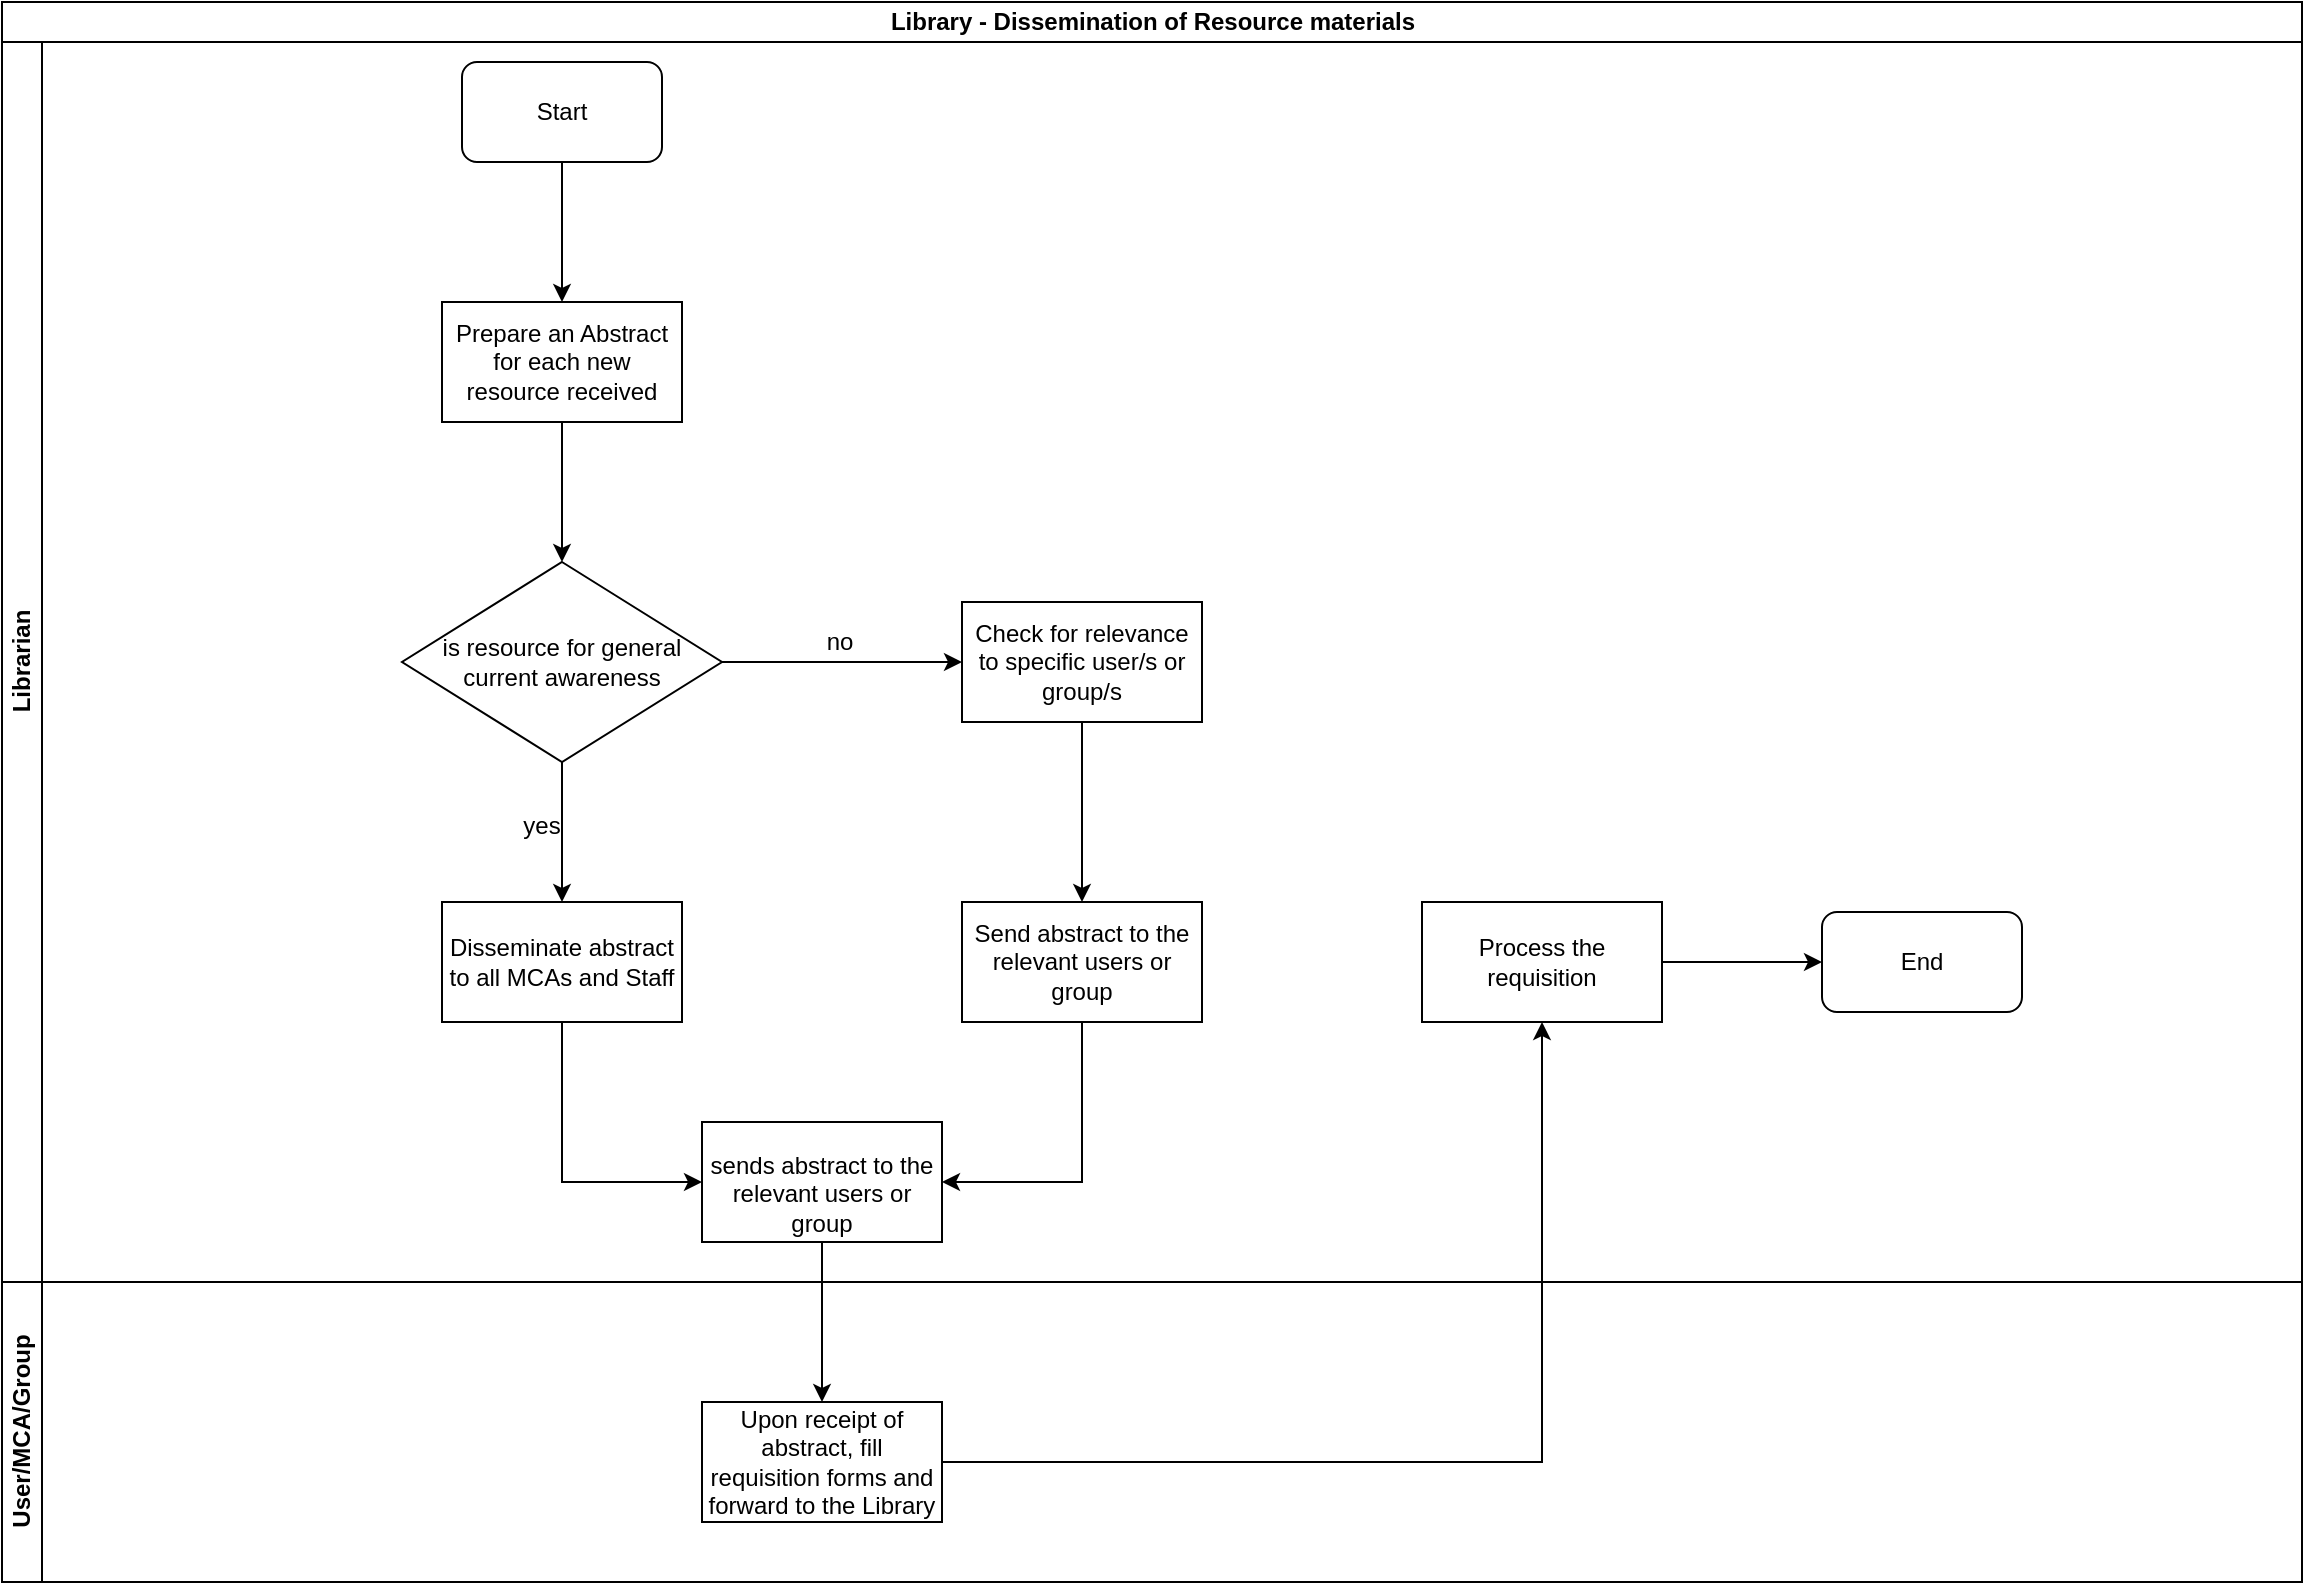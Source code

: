 <mxfile version="13.7.7" type="github">
  <diagram id="SXTozq6ZeHWE9rGXLbaS" name="Page-1">
    <mxGraphModel dx="910" dy="487" grid="1" gridSize="10" guides="1" tooltips="1" connect="1" arrows="1" fold="1" page="1" pageScale="1" pageWidth="1169" pageHeight="827" math="0" shadow="0">
      <root>
        <mxCell id="0" />
        <mxCell id="1" parent="0" />
        <mxCell id="UTaOz-EDOdCA6VJAc9xe-1" value="Library - Dissemination of Resource materials" style="swimlane;html=1;childLayout=stackLayout;resizeParent=1;resizeParentMax=0;horizontal=1;startSize=20;horizontalStack=0;" vertex="1" parent="1">
          <mxGeometry x="10" y="10" width="1150" height="790" as="geometry" />
        </mxCell>
        <mxCell id="UTaOz-EDOdCA6VJAc9xe-2" value="Librarian" style="swimlane;html=1;startSize=20;horizontal=0;" vertex="1" parent="UTaOz-EDOdCA6VJAc9xe-1">
          <mxGeometry y="20" width="1150" height="620" as="geometry" />
        </mxCell>
        <mxCell id="UTaOz-EDOdCA6VJAc9xe-5" value="Start" style="rounded=1;whiteSpace=wrap;html=1;" vertex="1" parent="UTaOz-EDOdCA6VJAc9xe-2">
          <mxGeometry x="230" y="10" width="100" height="50" as="geometry" />
        </mxCell>
        <mxCell id="UTaOz-EDOdCA6VJAc9xe-8" value="Prepare an Abstract for each new resource received" style="rounded=0;whiteSpace=wrap;html=1;" vertex="1" parent="UTaOz-EDOdCA6VJAc9xe-2">
          <mxGeometry x="220" y="130" width="120" height="60" as="geometry" />
        </mxCell>
        <mxCell id="UTaOz-EDOdCA6VJAc9xe-7" value="" style="edgeStyle=orthogonalEdgeStyle;rounded=0;orthogonalLoop=1;jettySize=auto;html=1;entryX=0.5;entryY=0;entryDx=0;entryDy=0;" edge="1" parent="UTaOz-EDOdCA6VJAc9xe-2" source="UTaOz-EDOdCA6VJAc9xe-5" target="UTaOz-EDOdCA6VJAc9xe-8">
          <mxGeometry relative="1" as="geometry">
            <mxPoint x="280" y="125" as="targetPoint" />
          </mxGeometry>
        </mxCell>
        <mxCell id="UTaOz-EDOdCA6VJAc9xe-16" value="no" style="text;html=1;strokeColor=none;fillColor=none;align=center;verticalAlign=middle;whiteSpace=wrap;rounded=0;" vertex="1" parent="UTaOz-EDOdCA6VJAc9xe-2">
          <mxGeometry x="399" y="290" width="40" height="20" as="geometry" />
        </mxCell>
        <mxCell id="UTaOz-EDOdCA6VJAc9xe-48" value="Check for relevance to specific user/s or group/s" style="rounded=0;whiteSpace=wrap;html=1;" vertex="1" parent="UTaOz-EDOdCA6VJAc9xe-2">
          <mxGeometry x="480" y="280" width="120" height="60" as="geometry" />
        </mxCell>
        <mxCell id="UTaOz-EDOdCA6VJAc9xe-13" value="yes" style="text;html=1;strokeColor=none;fillColor=none;align=center;verticalAlign=middle;whiteSpace=wrap;rounded=0;" vertex="1" parent="UTaOz-EDOdCA6VJAc9xe-2">
          <mxGeometry x="250" y="382" width="40" height="20" as="geometry" />
        </mxCell>
        <mxCell id="UTaOz-EDOdCA6VJAc9xe-43" value="Process the requisition" style="whiteSpace=wrap;html=1;rounded=0;" vertex="1" parent="UTaOz-EDOdCA6VJAc9xe-2">
          <mxGeometry x="710" y="430" width="120" height="60" as="geometry" />
        </mxCell>
        <mxCell id="UTaOz-EDOdCA6VJAc9xe-19" value="Send abstract to the relevant users or group&lt;br/&gt;" style="whiteSpace=wrap;html=1;rounded=0;" vertex="1" parent="UTaOz-EDOdCA6VJAc9xe-2">
          <mxGeometry x="480" y="430" width="120" height="60" as="geometry" />
        </mxCell>
        <mxCell id="UTaOz-EDOdCA6VJAc9xe-11" value="Disseminate abstract to all MCAs and Staff" style="whiteSpace=wrap;html=1;rounded=0;" vertex="1" parent="UTaOz-EDOdCA6VJAc9xe-2">
          <mxGeometry x="220" y="430" width="120" height="60" as="geometry" />
        </mxCell>
        <mxCell id="UTaOz-EDOdCA6VJAc9xe-20" value="" style="edgeStyle=orthogonalEdgeStyle;rounded=0;orthogonalLoop=1;jettySize=auto;html=1;exitX=0.5;exitY=1;exitDx=0;exitDy=0;" edge="1" parent="UTaOz-EDOdCA6VJAc9xe-2" source="UTaOz-EDOdCA6VJAc9xe-48" target="UTaOz-EDOdCA6VJAc9xe-19">
          <mxGeometry relative="1" as="geometry">
            <mxPoint x="540" y="360" as="sourcePoint" />
          </mxGeometry>
        </mxCell>
        <mxCell id="UTaOz-EDOdCA6VJAc9xe-47" value="End" style="rounded=1;whiteSpace=wrap;html=1;" vertex="1" parent="UTaOz-EDOdCA6VJAc9xe-2">
          <mxGeometry x="910" y="435" width="100" height="50" as="geometry" />
        </mxCell>
        <mxCell id="UTaOz-EDOdCA6VJAc9xe-22" value="&lt;br/&gt;&lt;p style=&quot;margin-bottom: 0in&quot;&gt;sends abstract to the relevant users or&lt;br/&gt;group&lt;/p&gt;&lt;br/&gt;" style="rounded=0;whiteSpace=wrap;html=1;" vertex="1" parent="UTaOz-EDOdCA6VJAc9xe-2">
          <mxGeometry x="350" y="540" width="120" height="60" as="geometry" />
        </mxCell>
        <mxCell id="UTaOz-EDOdCA6VJAc9xe-24" value="" style="edgeStyle=orthogonalEdgeStyle;rounded=0;orthogonalLoop=1;jettySize=auto;html=1;entryX=1;entryY=0.5;entryDx=0;entryDy=0;exitX=0.5;exitY=1;exitDx=0;exitDy=0;" edge="1" parent="UTaOz-EDOdCA6VJAc9xe-2" source="UTaOz-EDOdCA6VJAc9xe-19" target="UTaOz-EDOdCA6VJAc9xe-22">
          <mxGeometry relative="1" as="geometry">
            <mxPoint x="540" y="570" as="targetPoint" />
          </mxGeometry>
        </mxCell>
        <mxCell id="UTaOz-EDOdCA6VJAc9xe-26" value="" style="edgeStyle=orthogonalEdgeStyle;rounded=0;orthogonalLoop=1;jettySize=auto;html=1;entryX=0;entryY=0.5;entryDx=0;entryDy=0;exitX=0.5;exitY=1;exitDx=0;exitDy=0;" edge="1" parent="UTaOz-EDOdCA6VJAc9xe-2" source="UTaOz-EDOdCA6VJAc9xe-11" target="UTaOz-EDOdCA6VJAc9xe-22">
          <mxGeometry relative="1" as="geometry">
            <mxPoint x="280" y="570" as="targetPoint" />
          </mxGeometry>
        </mxCell>
        <mxCell id="UTaOz-EDOdCA6VJAc9xe-46" value="" style="edgeStyle=orthogonalEdgeStyle;rounded=0;orthogonalLoop=1;jettySize=auto;html=1;entryX=0;entryY=0.5;entryDx=0;entryDy=0;" edge="1" parent="UTaOz-EDOdCA6VJAc9xe-2" source="UTaOz-EDOdCA6VJAc9xe-43" target="UTaOz-EDOdCA6VJAc9xe-47">
          <mxGeometry relative="1" as="geometry">
            <mxPoint x="910" y="460" as="targetPoint" />
          </mxGeometry>
        </mxCell>
        <mxCell id="UTaOz-EDOdCA6VJAc9xe-27" value="User/MCA/Group" style="swimlane;html=1;startSize=20;horizontal=0;" vertex="1" parent="UTaOz-EDOdCA6VJAc9xe-1">
          <mxGeometry y="640" width="1150" height="150" as="geometry" />
        </mxCell>
        <mxCell id="UTaOz-EDOdCA6VJAc9xe-41" value="Upon receipt of abstract, fill requisition forms and forward to the Library" style="whiteSpace=wrap;html=1;rounded=0;" vertex="1" parent="UTaOz-EDOdCA6VJAc9xe-27">
          <mxGeometry x="350" y="60" width="120" height="60" as="geometry" />
        </mxCell>
        <mxCell id="UTaOz-EDOdCA6VJAc9xe-42" value="" style="edgeStyle=orthogonalEdgeStyle;rounded=0;orthogonalLoop=1;jettySize=auto;html=1;" edge="1" parent="UTaOz-EDOdCA6VJAc9xe-1" source="UTaOz-EDOdCA6VJAc9xe-22" target="UTaOz-EDOdCA6VJAc9xe-41">
          <mxGeometry relative="1" as="geometry" />
        </mxCell>
        <mxCell id="UTaOz-EDOdCA6VJAc9xe-44" value="" style="edgeStyle=orthogonalEdgeStyle;rounded=0;orthogonalLoop=1;jettySize=auto;html=1;" edge="1" parent="UTaOz-EDOdCA6VJAc9xe-1" source="UTaOz-EDOdCA6VJAc9xe-41" target="UTaOz-EDOdCA6VJAc9xe-43">
          <mxGeometry relative="1" as="geometry" />
        </mxCell>
        <mxCell id="UTaOz-EDOdCA6VJAc9xe-12" value="" style="edgeStyle=orthogonalEdgeStyle;rounded=0;orthogonalLoop=1;jettySize=auto;html=1;" edge="1" parent="1" source="UTaOz-EDOdCA6VJAc9xe-9" target="UTaOz-EDOdCA6VJAc9xe-11">
          <mxGeometry relative="1" as="geometry" />
        </mxCell>
        <mxCell id="UTaOz-EDOdCA6VJAc9xe-15" value="" style="edgeStyle=orthogonalEdgeStyle;rounded=0;orthogonalLoop=1;jettySize=auto;html=1;entryX=0;entryY=0.5;entryDx=0;entryDy=0;" edge="1" parent="1" source="UTaOz-EDOdCA6VJAc9xe-9" target="UTaOz-EDOdCA6VJAc9xe-48">
          <mxGeometry relative="1" as="geometry">
            <mxPoint x="470" y="340" as="targetPoint" />
          </mxGeometry>
        </mxCell>
        <mxCell id="UTaOz-EDOdCA6VJAc9xe-9" value="is resource for general current awareness" style="rhombus;whiteSpace=wrap;html=1;rounded=0;" vertex="1" parent="1">
          <mxGeometry x="210" y="290" width="160" height="100" as="geometry" />
        </mxCell>
        <mxCell id="UTaOz-EDOdCA6VJAc9xe-10" value="" style="edgeStyle=orthogonalEdgeStyle;rounded=0;orthogonalLoop=1;jettySize=auto;html=1;" edge="1" parent="1" source="UTaOz-EDOdCA6VJAc9xe-8" target="UTaOz-EDOdCA6VJAc9xe-9">
          <mxGeometry relative="1" as="geometry" />
        </mxCell>
      </root>
    </mxGraphModel>
  </diagram>
</mxfile>
